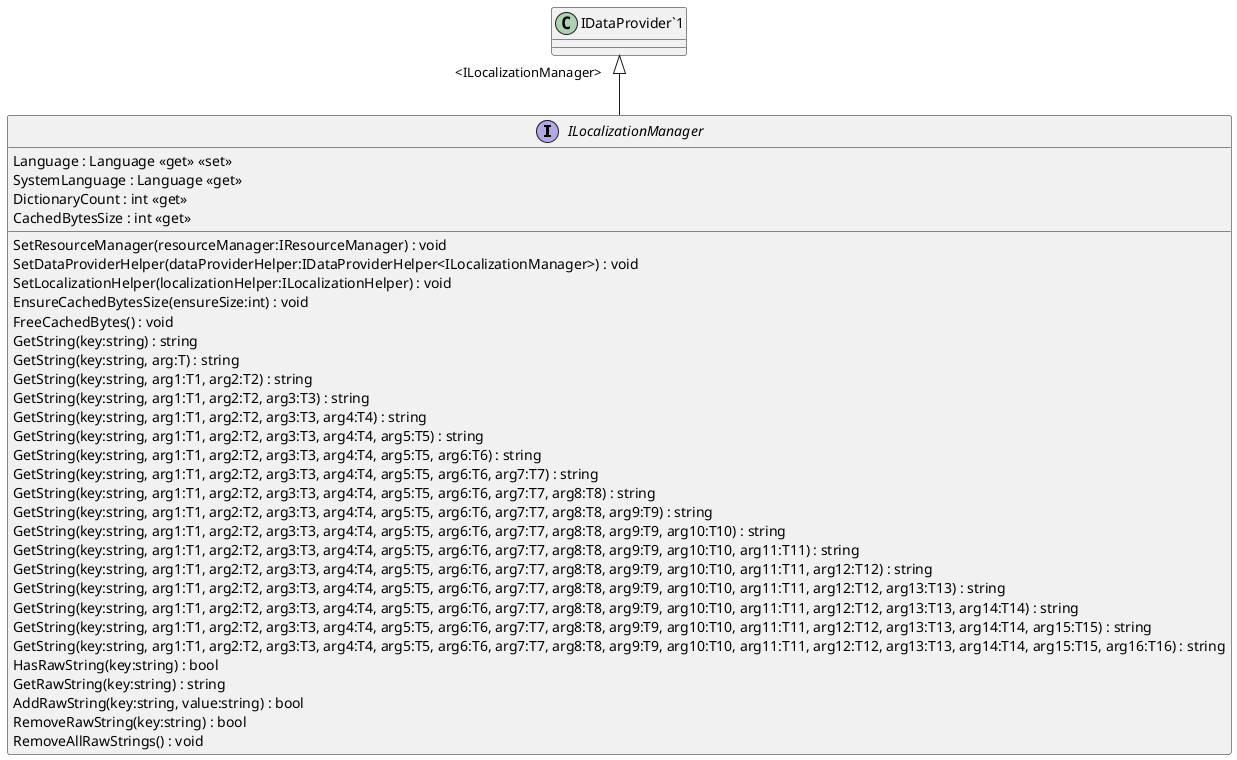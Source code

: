 @startuml
interface ILocalizationManager {
    Language : Language <<get>> <<set>>
    SystemLanguage : Language <<get>>
    DictionaryCount : int <<get>>
    CachedBytesSize : int <<get>>
    SetResourceManager(resourceManager:IResourceManager) : void
    SetDataProviderHelper(dataProviderHelper:IDataProviderHelper<ILocalizationManager>) : void
    SetLocalizationHelper(localizationHelper:ILocalizationHelper) : void
    EnsureCachedBytesSize(ensureSize:int) : void
    FreeCachedBytes() : void
    GetString(key:string) : string
    GetString(key:string, arg:T) : string
    GetString(key:string, arg1:T1, arg2:T2) : string
    GetString(key:string, arg1:T1, arg2:T2, arg3:T3) : string
    GetString(key:string, arg1:T1, arg2:T2, arg3:T3, arg4:T4) : string
    GetString(key:string, arg1:T1, arg2:T2, arg3:T3, arg4:T4, arg5:T5) : string
    GetString(key:string, arg1:T1, arg2:T2, arg3:T3, arg4:T4, arg5:T5, arg6:T6) : string
    GetString(key:string, arg1:T1, arg2:T2, arg3:T3, arg4:T4, arg5:T5, arg6:T6, arg7:T7) : string
    GetString(key:string, arg1:T1, arg2:T2, arg3:T3, arg4:T4, arg5:T5, arg6:T6, arg7:T7, arg8:T8) : string
    GetString(key:string, arg1:T1, arg2:T2, arg3:T3, arg4:T4, arg5:T5, arg6:T6, arg7:T7, arg8:T8, arg9:T9) : string
    GetString(key:string, arg1:T1, arg2:T2, arg3:T3, arg4:T4, arg5:T5, arg6:T6, arg7:T7, arg8:T8, arg9:T9, arg10:T10) : string
    GetString(key:string, arg1:T1, arg2:T2, arg3:T3, arg4:T4, arg5:T5, arg6:T6, arg7:T7, arg8:T8, arg9:T9, arg10:T10, arg11:T11) : string
    GetString(key:string, arg1:T1, arg2:T2, arg3:T3, arg4:T4, arg5:T5, arg6:T6, arg7:T7, arg8:T8, arg9:T9, arg10:T10, arg11:T11, arg12:T12) : string
    GetString(key:string, arg1:T1, arg2:T2, arg3:T3, arg4:T4, arg5:T5, arg6:T6, arg7:T7, arg8:T8, arg9:T9, arg10:T10, arg11:T11, arg12:T12, arg13:T13) : string
    GetString(key:string, arg1:T1, arg2:T2, arg3:T3, arg4:T4, arg5:T5, arg6:T6, arg7:T7, arg8:T8, arg9:T9, arg10:T10, arg11:T11, arg12:T12, arg13:T13, arg14:T14) : string
    GetString(key:string, arg1:T1, arg2:T2, arg3:T3, arg4:T4, arg5:T5, arg6:T6, arg7:T7, arg8:T8, arg9:T9, arg10:T10, arg11:T11, arg12:T12, arg13:T13, arg14:T14, arg15:T15) : string
    GetString(key:string, arg1:T1, arg2:T2, arg3:T3, arg4:T4, arg5:T5, arg6:T6, arg7:T7, arg8:T8, arg9:T9, arg10:T10, arg11:T11, arg12:T12, arg13:T13, arg14:T14, arg15:T15, arg16:T16) : string
    HasRawString(key:string) : bool
    GetRawString(key:string) : string
    AddRawString(key:string, value:string) : bool
    RemoveRawString(key:string) : bool
    RemoveAllRawStrings() : void
}
"IDataProvider`1" "<ILocalizationManager>" <|-- ILocalizationManager
@enduml
